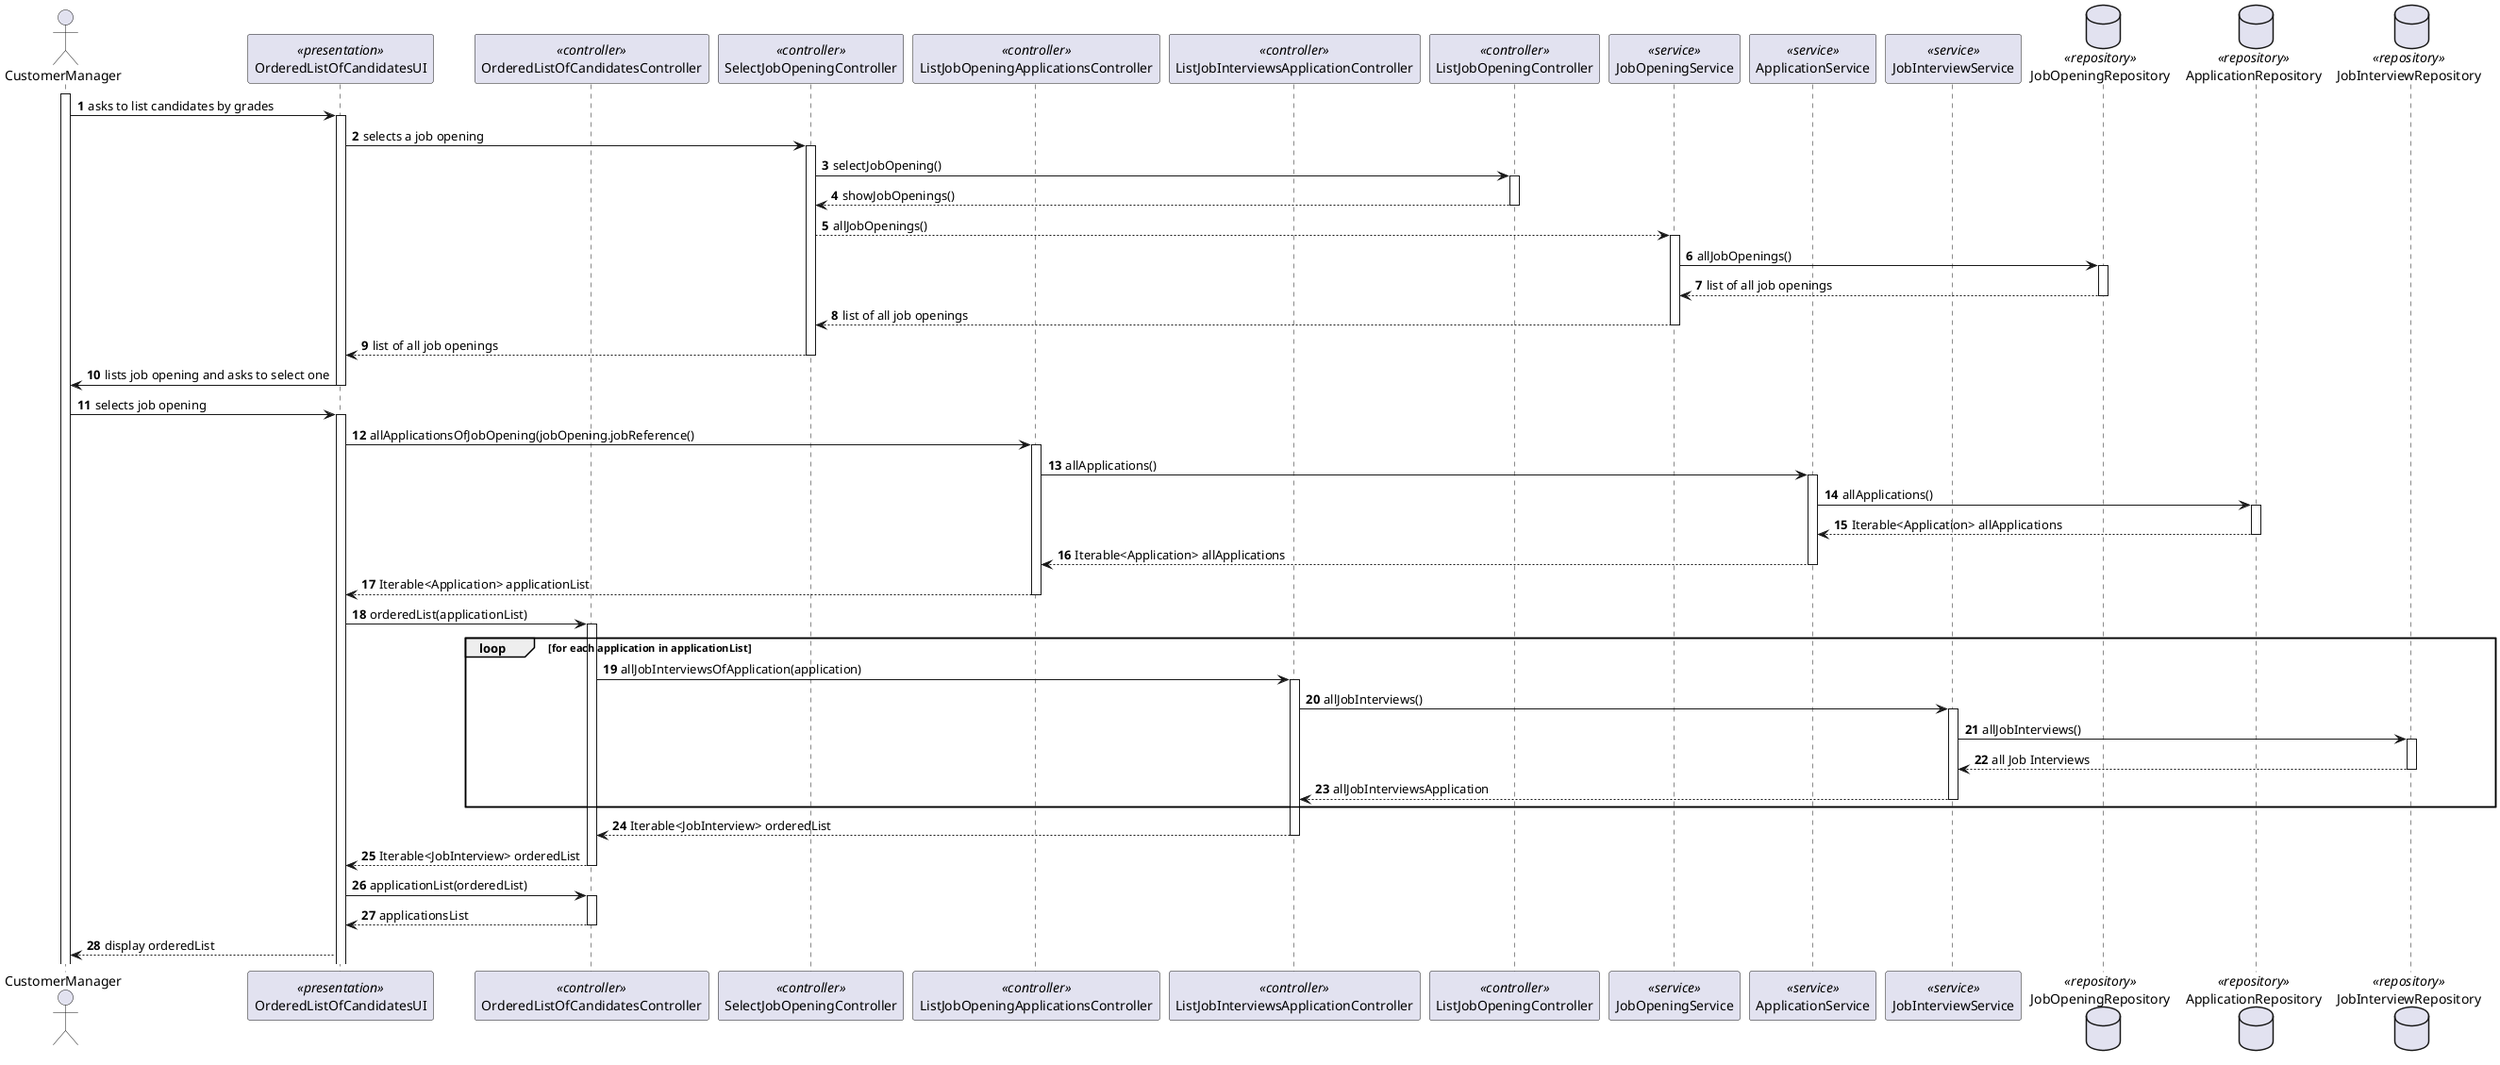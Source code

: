 @startuml
autonumber

actor CustomerManager

participant OrderedListOfCandidatesUI <<presentation>>
participant OrderedListOfCandidatesController <<controller>>
participant SelectJobOpeningController <<controller>>
participant ListJobOpeningApplicationsController <<controller>>
participant ListJobInterviewsApplicationController <<controller>>
participant ListJobOpeningController <<controller>>



participant JobOpeningService <<service>>
participant ApplicationService <<service>>
participant JobInterviewService <<service>>

database JobOpeningRepository <<repository>>
database ApplicationRepository <<repository>>
database JobInterviewRepository <<repository>>

activate CustomerManager

    CustomerManager -> OrderedListOfCandidatesUI : asks to list candidates by grades
    activate OrderedListOfCandidatesUI

        OrderedListOfCandidatesUI -> SelectJobOpeningController : selects a job opening
        activate SelectJobOpeningController

            SelectJobOpeningController -> ListJobOpeningController : selectJobOpening()
            activate ListJobOpeningController

                ListJobOpeningController --> SelectJobOpeningController : showJobOpenings()

            deactivate ListJobOpeningController

            SelectJobOpeningController --> JobOpeningService : allJobOpenings()

        activate JobOpeningService

        JobOpeningService -> JobOpeningRepository : allJobOpenings()

        activate JobOpeningRepository

        JobOpeningRepository --> JobOpeningService  : list of all job openings

        deactivate JobOpeningRepository

        JobOpeningService --> SelectJobOpeningController : list of all job openings

        deactivate JobOpeningService

        SelectJobOpeningController --> OrderedListOfCandidatesUI : list of all job openings

        deactivate SelectJobOpeningController

        OrderedListOfCandidatesUI -> CustomerManager : lists job opening and asks to select one

    deactivate OrderedListOfCandidatesUI

    CustomerManager -> OrderedListOfCandidatesUI : selects job opening

    activate OrderedListOfCandidatesUI

        OrderedListOfCandidatesUI -> ListJobOpeningApplicationsController : allApplicationsOfJobOpening(jobOpening.jobReference()
        activate ListJobOpeningApplicationsController

            ListJobOpeningApplicationsController -> ApplicationService : allApplications()
            activate ApplicationService

                ApplicationService -> ApplicationRepository : allApplications()
                activate ApplicationRepository

                    ApplicationRepository --> ApplicationService : Iterable<Application> allApplications
                deactivate ApplicationRepository


            ApplicationService --> ListJobOpeningApplicationsController : Iterable<Application> allApplications

                deactivate ApplicationService

            ListJobOpeningApplicationsController --> OrderedListOfCandidatesUI : Iterable<Application> applicationList

        deactivate ListJobOpeningApplicationsController



           OrderedListOfCandidatesUI -> OrderedListOfCandidatesController : orderedList(applicationList)

        activate OrderedListOfCandidatesController

loop for each application in applicationList

            OrderedListOfCandidatesController -> ListJobInterviewsApplicationController : allJobInterviewsOfApplication(application)

            activate ListJobInterviewsApplicationController

            ListJobInterviewsApplicationController -> JobInterviewService : allJobInterviews()

            activate JobInterviewService

            JobInterviewService -> JobInterviewRepository : allJobInterviews()

            activate JobInterviewRepository

            JobInterviewRepository --> JobInterviewService : all Job Interviews

            deactivate JobInterviewRepository

            JobInterviewService -->  ListJobInterviewsApplicationController :allJobInterviewsApplication

            deactivate JobInterviewService

end loop
            activate ListJobInterviewsApplicationController

            ListJobInterviewsApplicationController --> OrderedListOfCandidatesController: Iterable<JobInterview> orderedList

            deactivate ListJobInterviewsApplicationController

            OrderedListOfCandidatesController --> OrderedListOfCandidatesUI: Iterable<JobInterview> orderedList

            deactivate OrderedListOfCandidatesController

            OrderedListOfCandidatesUI -> OrderedListOfCandidatesController :applicationList(orderedList)

             activate OrderedListOfCandidatesController

             OrderedListOfCandidatesController --> OrderedListOfCandidatesUI : applicationsList

             deactivate OrderedListOfCandidatesController

             OrderedListOfCandidatesUI --> CustomerManager : display orderedList

@enduml


